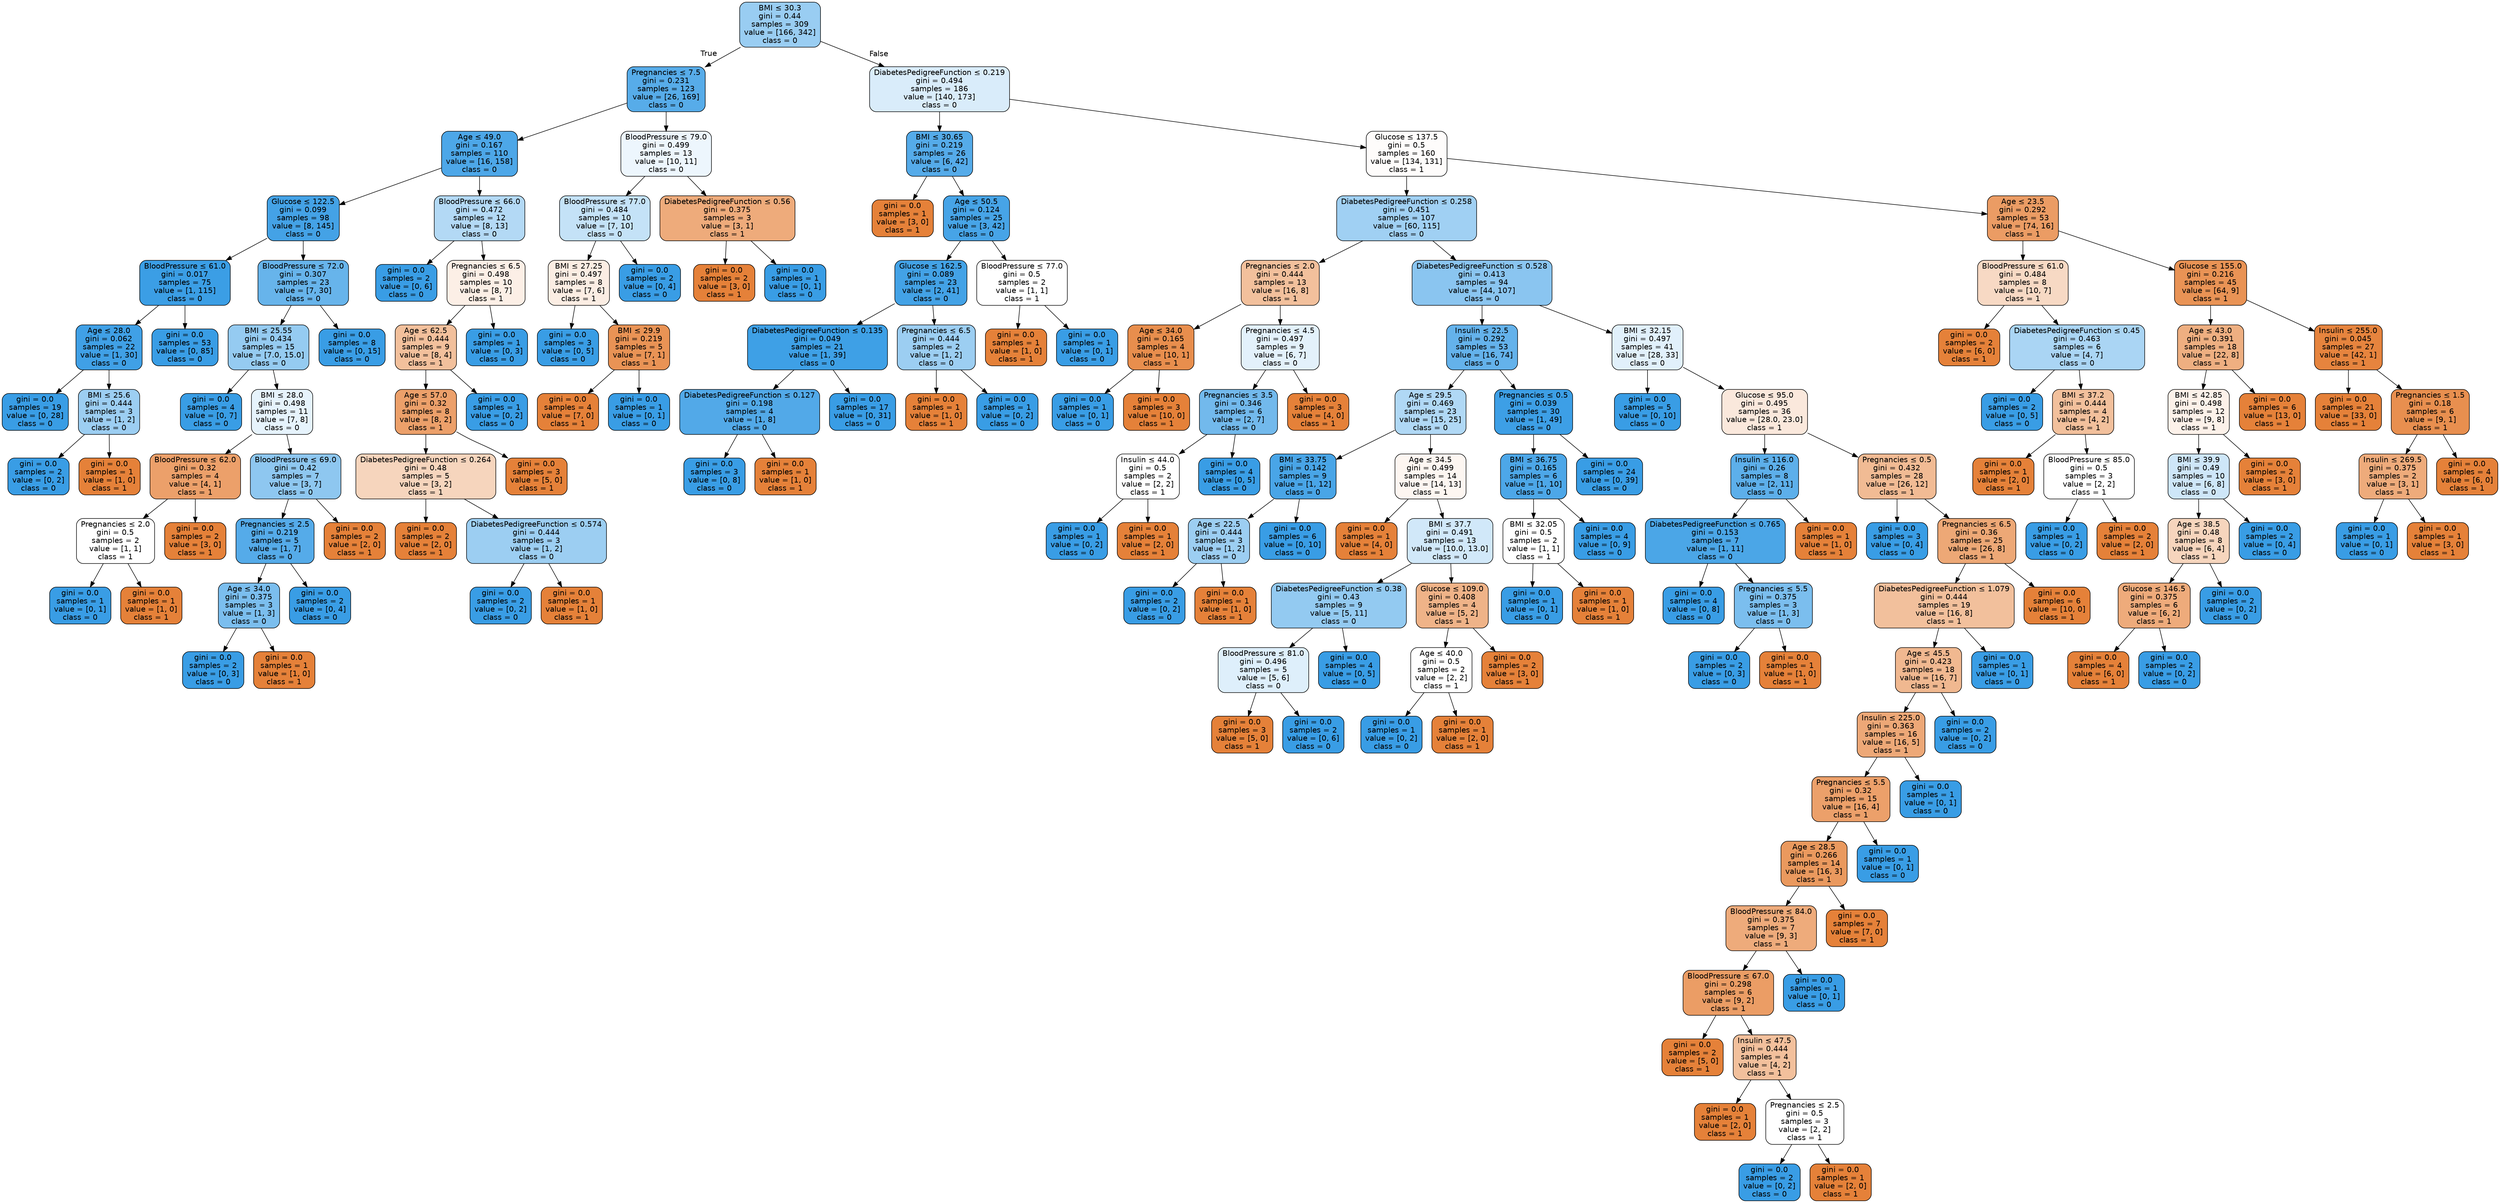 digraph Tree {
node [shape=box, style="filled, rounded", color="black", fontname="helvetica"] ;
edge [fontname="helvetica"] ;
0 [label=<BMI &le; 30.3<br/>gini = 0.44<br/>samples = 309<br/>value = [166, 342]<br/>class = 0>, fillcolor="#99cdf2"] ;
1 [label=<Pregnancies &le; 7.5<br/>gini = 0.231<br/>samples = 123<br/>value = [26, 169]<br/>class = 0>, fillcolor="#57ace9"] ;
0 -> 1 [labeldistance=2.5, labelangle=45, headlabel="True"] ;
2 [label=<Age &le; 49.0<br/>gini = 0.167<br/>samples = 110<br/>value = [16, 158]<br/>class = 0>, fillcolor="#4da7e8"] ;
1 -> 2 ;
3 [label=<Glucose &le; 122.5<br/>gini = 0.099<br/>samples = 98<br/>value = [8, 145]<br/>class = 0>, fillcolor="#44a2e6"] ;
2 -> 3 ;
4 [label=<BloodPressure &le; 61.0<br/>gini = 0.017<br/>samples = 75<br/>value = [1, 115]<br/>class = 0>, fillcolor="#3b9ee5"] ;
3 -> 4 ;
5 [label=<Age &le; 28.0<br/>gini = 0.062<br/>samples = 22<br/>value = [1, 30]<br/>class = 0>, fillcolor="#40a0e6"] ;
4 -> 5 ;
6 [label=<gini = 0.0<br/>samples = 19<br/>value = [0, 28]<br/>class = 0>, fillcolor="#399de5"] ;
5 -> 6 ;
7 [label=<BMI &le; 25.6<br/>gini = 0.444<br/>samples = 3<br/>value = [1, 2]<br/>class = 0>, fillcolor="#9ccef2"] ;
5 -> 7 ;
8 [label=<gini = 0.0<br/>samples = 2<br/>value = [0, 2]<br/>class = 0>, fillcolor="#399de5"] ;
7 -> 8 ;
9 [label=<gini = 0.0<br/>samples = 1<br/>value = [1, 0]<br/>class = 1>, fillcolor="#e58139"] ;
7 -> 9 ;
10 [label=<gini = 0.0<br/>samples = 53<br/>value = [0, 85]<br/>class = 0>, fillcolor="#399de5"] ;
4 -> 10 ;
11 [label=<BloodPressure &le; 72.0<br/>gini = 0.307<br/>samples = 23<br/>value = [7, 30]<br/>class = 0>, fillcolor="#67b4eb"] ;
3 -> 11 ;
12 [label=<BMI &le; 25.55<br/>gini = 0.434<br/>samples = 15<br/>value = [7.0, 15.0]<br/>class = 0>, fillcolor="#95cbf1"] ;
11 -> 12 ;
13 [label=<gini = 0.0<br/>samples = 4<br/>value = [0, 7]<br/>class = 0>, fillcolor="#399de5"] ;
12 -> 13 ;
14 [label=<BMI &le; 28.0<br/>gini = 0.498<br/>samples = 11<br/>value = [7, 8]<br/>class = 0>, fillcolor="#e6f3fc"] ;
12 -> 14 ;
15 [label=<BloodPressure &le; 62.0<br/>gini = 0.32<br/>samples = 4<br/>value = [4, 1]<br/>class = 1>, fillcolor="#eca06a"] ;
14 -> 15 ;
16 [label=<Pregnancies &le; 2.0<br/>gini = 0.5<br/>samples = 2<br/>value = [1, 1]<br/>class = 1>, fillcolor="#ffffff"] ;
15 -> 16 ;
17 [label=<gini = 0.0<br/>samples = 1<br/>value = [0, 1]<br/>class = 0>, fillcolor="#399de5"] ;
16 -> 17 ;
18 [label=<gini = 0.0<br/>samples = 1<br/>value = [1, 0]<br/>class = 1>, fillcolor="#e58139"] ;
16 -> 18 ;
19 [label=<gini = 0.0<br/>samples = 2<br/>value = [3, 0]<br/>class = 1>, fillcolor="#e58139"] ;
15 -> 19 ;
20 [label=<BloodPressure &le; 69.0<br/>gini = 0.42<br/>samples = 7<br/>value = [3, 7]<br/>class = 0>, fillcolor="#8ec7f0"] ;
14 -> 20 ;
21 [label=<Pregnancies &le; 2.5<br/>gini = 0.219<br/>samples = 5<br/>value = [1, 7]<br/>class = 0>, fillcolor="#55abe9"] ;
20 -> 21 ;
22 [label=<Age &le; 34.0<br/>gini = 0.375<br/>samples = 3<br/>value = [1, 3]<br/>class = 0>, fillcolor="#7bbeee"] ;
21 -> 22 ;
23 [label=<gini = 0.0<br/>samples = 2<br/>value = [0, 3]<br/>class = 0>, fillcolor="#399de5"] ;
22 -> 23 ;
24 [label=<gini = 0.0<br/>samples = 1<br/>value = [1, 0]<br/>class = 1>, fillcolor="#e58139"] ;
22 -> 24 ;
25 [label=<gini = 0.0<br/>samples = 2<br/>value = [0, 4]<br/>class = 0>, fillcolor="#399de5"] ;
21 -> 25 ;
26 [label=<gini = 0.0<br/>samples = 2<br/>value = [2, 0]<br/>class = 1>, fillcolor="#e58139"] ;
20 -> 26 ;
27 [label=<gini = 0.0<br/>samples = 8<br/>value = [0, 15]<br/>class = 0>, fillcolor="#399de5"] ;
11 -> 27 ;
28 [label=<BloodPressure &le; 66.0<br/>gini = 0.472<br/>samples = 12<br/>value = [8, 13]<br/>class = 0>, fillcolor="#b3d9f5"] ;
2 -> 28 ;
29 [label=<gini = 0.0<br/>samples = 2<br/>value = [0, 6]<br/>class = 0>, fillcolor="#399de5"] ;
28 -> 29 ;
30 [label=<Pregnancies &le; 6.5<br/>gini = 0.498<br/>samples = 10<br/>value = [8, 7]<br/>class = 1>, fillcolor="#fcefe6"] ;
28 -> 30 ;
31 [label=<Age &le; 62.5<br/>gini = 0.444<br/>samples = 9<br/>value = [8, 4]<br/>class = 1>, fillcolor="#f2c09c"] ;
30 -> 31 ;
32 [label=<Age &le; 57.0<br/>gini = 0.32<br/>samples = 8<br/>value = [8, 2]<br/>class = 1>, fillcolor="#eca06a"] ;
31 -> 32 ;
33 [label=<DiabetesPedigreeFunction &le; 0.264<br/>gini = 0.48<br/>samples = 5<br/>value = [3, 2]<br/>class = 1>, fillcolor="#f6d5bd"] ;
32 -> 33 ;
34 [label=<gini = 0.0<br/>samples = 2<br/>value = [2, 0]<br/>class = 1>, fillcolor="#e58139"] ;
33 -> 34 ;
35 [label=<DiabetesPedigreeFunction &le; 0.574<br/>gini = 0.444<br/>samples = 3<br/>value = [1, 2]<br/>class = 0>, fillcolor="#9ccef2"] ;
33 -> 35 ;
36 [label=<gini = 0.0<br/>samples = 2<br/>value = [0, 2]<br/>class = 0>, fillcolor="#399de5"] ;
35 -> 36 ;
37 [label=<gini = 0.0<br/>samples = 1<br/>value = [1, 0]<br/>class = 1>, fillcolor="#e58139"] ;
35 -> 37 ;
38 [label=<gini = 0.0<br/>samples = 3<br/>value = [5, 0]<br/>class = 1>, fillcolor="#e58139"] ;
32 -> 38 ;
39 [label=<gini = 0.0<br/>samples = 1<br/>value = [0, 2]<br/>class = 0>, fillcolor="#399de5"] ;
31 -> 39 ;
40 [label=<gini = 0.0<br/>samples = 1<br/>value = [0, 3]<br/>class = 0>, fillcolor="#399de5"] ;
30 -> 40 ;
41 [label=<BloodPressure &le; 79.0<br/>gini = 0.499<br/>samples = 13<br/>value = [10, 11]<br/>class = 0>, fillcolor="#edf6fd"] ;
1 -> 41 ;
42 [label=<BloodPressure &le; 77.0<br/>gini = 0.484<br/>samples = 10<br/>value = [7, 10]<br/>class = 0>, fillcolor="#c4e2f7"] ;
41 -> 42 ;
43 [label=<BMI &le; 27.25<br/>gini = 0.497<br/>samples = 8<br/>value = [7, 6]<br/>class = 1>, fillcolor="#fbede3"] ;
42 -> 43 ;
44 [label=<gini = 0.0<br/>samples = 3<br/>value = [0, 5]<br/>class = 0>, fillcolor="#399de5"] ;
43 -> 44 ;
45 [label=<BMI &le; 29.9<br/>gini = 0.219<br/>samples = 5<br/>value = [7, 1]<br/>class = 1>, fillcolor="#e99355"] ;
43 -> 45 ;
46 [label=<gini = 0.0<br/>samples = 4<br/>value = [7, 0]<br/>class = 1>, fillcolor="#e58139"] ;
45 -> 46 ;
47 [label=<gini = 0.0<br/>samples = 1<br/>value = [0, 1]<br/>class = 0>, fillcolor="#399de5"] ;
45 -> 47 ;
48 [label=<gini = 0.0<br/>samples = 2<br/>value = [0, 4]<br/>class = 0>, fillcolor="#399de5"] ;
42 -> 48 ;
49 [label=<DiabetesPedigreeFunction &le; 0.56<br/>gini = 0.375<br/>samples = 3<br/>value = [3, 1]<br/>class = 1>, fillcolor="#eeab7b"] ;
41 -> 49 ;
50 [label=<gini = 0.0<br/>samples = 2<br/>value = [3, 0]<br/>class = 1>, fillcolor="#e58139"] ;
49 -> 50 ;
51 [label=<gini = 0.0<br/>samples = 1<br/>value = [0, 1]<br/>class = 0>, fillcolor="#399de5"] ;
49 -> 51 ;
52 [label=<DiabetesPedigreeFunction &le; 0.219<br/>gini = 0.494<br/>samples = 186<br/>value = [140, 173]<br/>class = 0>, fillcolor="#d9ecfa"] ;
0 -> 52 [labeldistance=2.5, labelangle=-45, headlabel="False"] ;
53 [label=<BMI &le; 30.65<br/>gini = 0.219<br/>samples = 26<br/>value = [6, 42]<br/>class = 0>, fillcolor="#55abe9"] ;
52 -> 53 ;
54 [label=<gini = 0.0<br/>samples = 1<br/>value = [3, 0]<br/>class = 1>, fillcolor="#e58139"] ;
53 -> 54 ;
55 [label=<Age &le; 50.5<br/>gini = 0.124<br/>samples = 25<br/>value = [3, 42]<br/>class = 0>, fillcolor="#47a4e7"] ;
53 -> 55 ;
56 [label=<Glucose &le; 162.5<br/>gini = 0.089<br/>samples = 23<br/>value = [2, 41]<br/>class = 0>, fillcolor="#43a2e6"] ;
55 -> 56 ;
57 [label=<DiabetesPedigreeFunction &le; 0.135<br/>gini = 0.049<br/>samples = 21<br/>value = [1, 39]<br/>class = 0>, fillcolor="#3ea0e6"] ;
56 -> 57 ;
58 [label=<DiabetesPedigreeFunction &le; 0.127<br/>gini = 0.198<br/>samples = 4<br/>value = [1, 8]<br/>class = 0>, fillcolor="#52a9e8"] ;
57 -> 58 ;
59 [label=<gini = 0.0<br/>samples = 3<br/>value = [0, 8]<br/>class = 0>, fillcolor="#399de5"] ;
58 -> 59 ;
60 [label=<gini = 0.0<br/>samples = 1<br/>value = [1, 0]<br/>class = 1>, fillcolor="#e58139"] ;
58 -> 60 ;
61 [label=<gini = 0.0<br/>samples = 17<br/>value = [0, 31]<br/>class = 0>, fillcolor="#399de5"] ;
57 -> 61 ;
62 [label=<Pregnancies &le; 6.5<br/>gini = 0.444<br/>samples = 2<br/>value = [1, 2]<br/>class = 0>, fillcolor="#9ccef2"] ;
56 -> 62 ;
63 [label=<gini = 0.0<br/>samples = 1<br/>value = [1, 0]<br/>class = 1>, fillcolor="#e58139"] ;
62 -> 63 ;
64 [label=<gini = 0.0<br/>samples = 1<br/>value = [0, 2]<br/>class = 0>, fillcolor="#399de5"] ;
62 -> 64 ;
65 [label=<BloodPressure &le; 77.0<br/>gini = 0.5<br/>samples = 2<br/>value = [1, 1]<br/>class = 1>, fillcolor="#ffffff"] ;
55 -> 65 ;
66 [label=<gini = 0.0<br/>samples = 1<br/>value = [1, 0]<br/>class = 1>, fillcolor="#e58139"] ;
65 -> 66 ;
67 [label=<gini = 0.0<br/>samples = 1<br/>value = [0, 1]<br/>class = 0>, fillcolor="#399de5"] ;
65 -> 67 ;
68 [label=<Glucose &le; 137.5<br/>gini = 0.5<br/>samples = 160<br/>value = [134, 131]<br/>class = 1>, fillcolor="#fefcfb"] ;
52 -> 68 ;
69 [label=<DiabetesPedigreeFunction &le; 0.258<br/>gini = 0.451<br/>samples = 107<br/>value = [60, 115]<br/>class = 0>, fillcolor="#a0d0f3"] ;
68 -> 69 ;
70 [label=<Pregnancies &le; 2.0<br/>gini = 0.444<br/>samples = 13<br/>value = [16, 8]<br/>class = 1>, fillcolor="#f2c09c"] ;
69 -> 70 ;
71 [label=<Age &le; 34.0<br/>gini = 0.165<br/>samples = 4<br/>value = [10, 1]<br/>class = 1>, fillcolor="#e88e4d"] ;
70 -> 71 ;
72 [label=<gini = 0.0<br/>samples = 1<br/>value = [0, 1]<br/>class = 0>, fillcolor="#399de5"] ;
71 -> 72 ;
73 [label=<gini = 0.0<br/>samples = 3<br/>value = [10, 0]<br/>class = 1>, fillcolor="#e58139"] ;
71 -> 73 ;
74 [label=<Pregnancies &le; 4.5<br/>gini = 0.497<br/>samples = 9<br/>value = [6, 7]<br/>class = 0>, fillcolor="#e3f1fb"] ;
70 -> 74 ;
75 [label=<Pregnancies &le; 3.5<br/>gini = 0.346<br/>samples = 6<br/>value = [2, 7]<br/>class = 0>, fillcolor="#72b9ec"] ;
74 -> 75 ;
76 [label=<Insulin &le; 44.0<br/>gini = 0.5<br/>samples = 2<br/>value = [2, 2]<br/>class = 1>, fillcolor="#ffffff"] ;
75 -> 76 ;
77 [label=<gini = 0.0<br/>samples = 1<br/>value = [0, 2]<br/>class = 0>, fillcolor="#399de5"] ;
76 -> 77 ;
78 [label=<gini = 0.0<br/>samples = 1<br/>value = [2, 0]<br/>class = 1>, fillcolor="#e58139"] ;
76 -> 78 ;
79 [label=<gini = 0.0<br/>samples = 4<br/>value = [0, 5]<br/>class = 0>, fillcolor="#399de5"] ;
75 -> 79 ;
80 [label=<gini = 0.0<br/>samples = 3<br/>value = [4, 0]<br/>class = 1>, fillcolor="#e58139"] ;
74 -> 80 ;
81 [label=<DiabetesPedigreeFunction &le; 0.528<br/>gini = 0.413<br/>samples = 94<br/>value = [44, 107]<br/>class = 0>, fillcolor="#8ac5f0"] ;
69 -> 81 ;
82 [label=<Insulin &le; 22.5<br/>gini = 0.292<br/>samples = 53<br/>value = [16, 74]<br/>class = 0>, fillcolor="#64b2eb"] ;
81 -> 82 ;
83 [label=<Age &le; 29.5<br/>gini = 0.469<br/>samples = 23<br/>value = [15, 25]<br/>class = 0>, fillcolor="#b0d8f5"] ;
82 -> 83 ;
84 [label=<BMI &le; 33.75<br/>gini = 0.142<br/>samples = 9<br/>value = [1, 12]<br/>class = 0>, fillcolor="#49a5e7"] ;
83 -> 84 ;
85 [label=<Age &le; 22.5<br/>gini = 0.444<br/>samples = 3<br/>value = [1, 2]<br/>class = 0>, fillcolor="#9ccef2"] ;
84 -> 85 ;
86 [label=<gini = 0.0<br/>samples = 2<br/>value = [0, 2]<br/>class = 0>, fillcolor="#399de5"] ;
85 -> 86 ;
87 [label=<gini = 0.0<br/>samples = 1<br/>value = [1, 0]<br/>class = 1>, fillcolor="#e58139"] ;
85 -> 87 ;
88 [label=<gini = 0.0<br/>samples = 6<br/>value = [0, 10]<br/>class = 0>, fillcolor="#399de5"] ;
84 -> 88 ;
89 [label=<Age &le; 34.5<br/>gini = 0.499<br/>samples = 14<br/>value = [14, 13]<br/>class = 1>, fillcolor="#fdf6f1"] ;
83 -> 89 ;
90 [label=<gini = 0.0<br/>samples = 1<br/>value = [4, 0]<br/>class = 1>, fillcolor="#e58139"] ;
89 -> 90 ;
91 [label=<BMI &le; 37.7<br/>gini = 0.491<br/>samples = 13<br/>value = [10.0, 13.0]<br/>class = 0>, fillcolor="#d1e8f9"] ;
89 -> 91 ;
92 [label=<DiabetesPedigreeFunction &le; 0.38<br/>gini = 0.43<br/>samples = 9<br/>value = [5, 11]<br/>class = 0>, fillcolor="#93caf1"] ;
91 -> 92 ;
93 [label=<BloodPressure &le; 81.0<br/>gini = 0.496<br/>samples = 5<br/>value = [5, 6]<br/>class = 0>, fillcolor="#deeffb"] ;
92 -> 93 ;
94 [label=<gini = 0.0<br/>samples = 3<br/>value = [5, 0]<br/>class = 1>, fillcolor="#e58139"] ;
93 -> 94 ;
95 [label=<gini = 0.0<br/>samples = 2<br/>value = [0, 6]<br/>class = 0>, fillcolor="#399de5"] ;
93 -> 95 ;
96 [label=<gini = 0.0<br/>samples = 4<br/>value = [0, 5]<br/>class = 0>, fillcolor="#399de5"] ;
92 -> 96 ;
97 [label=<Glucose &le; 109.0<br/>gini = 0.408<br/>samples = 4<br/>value = [5, 2]<br/>class = 1>, fillcolor="#efb388"] ;
91 -> 97 ;
98 [label=<Age &le; 40.0<br/>gini = 0.5<br/>samples = 2<br/>value = [2, 2]<br/>class = 1>, fillcolor="#ffffff"] ;
97 -> 98 ;
99 [label=<gini = 0.0<br/>samples = 1<br/>value = [0, 2]<br/>class = 0>, fillcolor="#399de5"] ;
98 -> 99 ;
100 [label=<gini = 0.0<br/>samples = 1<br/>value = [2, 0]<br/>class = 1>, fillcolor="#e58139"] ;
98 -> 100 ;
101 [label=<gini = 0.0<br/>samples = 2<br/>value = [3, 0]<br/>class = 1>, fillcolor="#e58139"] ;
97 -> 101 ;
102 [label=<Pregnancies &le; 0.5<br/>gini = 0.039<br/>samples = 30<br/>value = [1, 49]<br/>class = 0>, fillcolor="#3d9fe6"] ;
82 -> 102 ;
103 [label=<BMI &le; 36.75<br/>gini = 0.165<br/>samples = 6<br/>value = [1, 10]<br/>class = 0>, fillcolor="#4da7e8"] ;
102 -> 103 ;
104 [label=<BMI &le; 32.05<br/>gini = 0.5<br/>samples = 2<br/>value = [1, 1]<br/>class = 1>, fillcolor="#ffffff"] ;
103 -> 104 ;
105 [label=<gini = 0.0<br/>samples = 1<br/>value = [0, 1]<br/>class = 0>, fillcolor="#399de5"] ;
104 -> 105 ;
106 [label=<gini = 0.0<br/>samples = 1<br/>value = [1, 0]<br/>class = 1>, fillcolor="#e58139"] ;
104 -> 106 ;
107 [label=<gini = 0.0<br/>samples = 4<br/>value = [0, 9]<br/>class = 0>, fillcolor="#399de5"] ;
103 -> 107 ;
108 [label=<gini = 0.0<br/>samples = 24<br/>value = [0, 39]<br/>class = 0>, fillcolor="#399de5"] ;
102 -> 108 ;
109 [label=<BMI &le; 32.15<br/>gini = 0.497<br/>samples = 41<br/>value = [28, 33]<br/>class = 0>, fillcolor="#e1f0fb"] ;
81 -> 109 ;
110 [label=<gini = 0.0<br/>samples = 5<br/>value = [0, 10]<br/>class = 0>, fillcolor="#399de5"] ;
109 -> 110 ;
111 [label=<Glucose &le; 95.0<br/>gini = 0.495<br/>samples = 36<br/>value = [28.0, 23.0]<br/>class = 1>, fillcolor="#fae8dc"] ;
109 -> 111 ;
112 [label=<Insulin &le; 116.0<br/>gini = 0.26<br/>samples = 8<br/>value = [2, 11]<br/>class = 0>, fillcolor="#5dafea"] ;
111 -> 112 ;
113 [label=<DiabetesPedigreeFunction &le; 0.765<br/>gini = 0.153<br/>samples = 7<br/>value = [1, 11]<br/>class = 0>, fillcolor="#4ba6e7"] ;
112 -> 113 ;
114 [label=<gini = 0.0<br/>samples = 4<br/>value = [0, 8]<br/>class = 0>, fillcolor="#399de5"] ;
113 -> 114 ;
115 [label=<Pregnancies &le; 5.5<br/>gini = 0.375<br/>samples = 3<br/>value = [1, 3]<br/>class = 0>, fillcolor="#7bbeee"] ;
113 -> 115 ;
116 [label=<gini = 0.0<br/>samples = 2<br/>value = [0, 3]<br/>class = 0>, fillcolor="#399de5"] ;
115 -> 116 ;
117 [label=<gini = 0.0<br/>samples = 1<br/>value = [1, 0]<br/>class = 1>, fillcolor="#e58139"] ;
115 -> 117 ;
118 [label=<gini = 0.0<br/>samples = 1<br/>value = [1, 0]<br/>class = 1>, fillcolor="#e58139"] ;
112 -> 118 ;
119 [label=<Pregnancies &le; 0.5<br/>gini = 0.432<br/>samples = 28<br/>value = [26, 12]<br/>class = 1>, fillcolor="#f1bb94"] ;
111 -> 119 ;
120 [label=<gini = 0.0<br/>samples = 3<br/>value = [0, 4]<br/>class = 0>, fillcolor="#399de5"] ;
119 -> 120 ;
121 [label=<Pregnancies &le; 6.5<br/>gini = 0.36<br/>samples = 25<br/>value = [26, 8]<br/>class = 1>, fillcolor="#eda876"] ;
119 -> 121 ;
122 [label=<DiabetesPedigreeFunction &le; 1.079<br/>gini = 0.444<br/>samples = 19<br/>value = [16, 8]<br/>class = 1>, fillcolor="#f2c09c"] ;
121 -> 122 ;
123 [label=<Age &le; 45.5<br/>gini = 0.423<br/>samples = 18<br/>value = [16, 7]<br/>class = 1>, fillcolor="#f0b890"] ;
122 -> 123 ;
124 [label=<Insulin &le; 225.0<br/>gini = 0.363<br/>samples = 16<br/>value = [16, 5]<br/>class = 1>, fillcolor="#eda877"] ;
123 -> 124 ;
125 [label=<Pregnancies &le; 5.5<br/>gini = 0.32<br/>samples = 15<br/>value = [16, 4]<br/>class = 1>, fillcolor="#eca06a"] ;
124 -> 125 ;
126 [label=<Age &le; 28.5<br/>gini = 0.266<br/>samples = 14<br/>value = [16, 3]<br/>class = 1>, fillcolor="#ea995e"] ;
125 -> 126 ;
127 [label=<BloodPressure &le; 84.0<br/>gini = 0.375<br/>samples = 7<br/>value = [9, 3]<br/>class = 1>, fillcolor="#eeab7b"] ;
126 -> 127 ;
128 [label=<BloodPressure &le; 67.0<br/>gini = 0.298<br/>samples = 6<br/>value = [9, 2]<br/>class = 1>, fillcolor="#eb9d65"] ;
127 -> 128 ;
129 [label=<gini = 0.0<br/>samples = 2<br/>value = [5, 0]<br/>class = 1>, fillcolor="#e58139"] ;
128 -> 129 ;
130 [label=<Insulin &le; 47.5<br/>gini = 0.444<br/>samples = 4<br/>value = [4, 2]<br/>class = 1>, fillcolor="#f2c09c"] ;
128 -> 130 ;
131 [label=<gini = 0.0<br/>samples = 1<br/>value = [2, 0]<br/>class = 1>, fillcolor="#e58139"] ;
130 -> 131 ;
132 [label=<Pregnancies &le; 2.5<br/>gini = 0.5<br/>samples = 3<br/>value = [2, 2]<br/>class = 1>, fillcolor="#ffffff"] ;
130 -> 132 ;
133 [label=<gini = 0.0<br/>samples = 2<br/>value = [0, 2]<br/>class = 0>, fillcolor="#399de5"] ;
132 -> 133 ;
134 [label=<gini = 0.0<br/>samples = 1<br/>value = [2, 0]<br/>class = 1>, fillcolor="#e58139"] ;
132 -> 134 ;
135 [label=<gini = 0.0<br/>samples = 1<br/>value = [0, 1]<br/>class = 0>, fillcolor="#399de5"] ;
127 -> 135 ;
136 [label=<gini = 0.0<br/>samples = 7<br/>value = [7, 0]<br/>class = 1>, fillcolor="#e58139"] ;
126 -> 136 ;
137 [label=<gini = 0.0<br/>samples = 1<br/>value = [0, 1]<br/>class = 0>, fillcolor="#399de5"] ;
125 -> 137 ;
138 [label=<gini = 0.0<br/>samples = 1<br/>value = [0, 1]<br/>class = 0>, fillcolor="#399de5"] ;
124 -> 138 ;
139 [label=<gini = 0.0<br/>samples = 2<br/>value = [0, 2]<br/>class = 0>, fillcolor="#399de5"] ;
123 -> 139 ;
140 [label=<gini = 0.0<br/>samples = 1<br/>value = [0, 1]<br/>class = 0>, fillcolor="#399de5"] ;
122 -> 140 ;
141 [label=<gini = 0.0<br/>samples = 6<br/>value = [10, 0]<br/>class = 1>, fillcolor="#e58139"] ;
121 -> 141 ;
142 [label=<Age &le; 23.5<br/>gini = 0.292<br/>samples = 53<br/>value = [74, 16]<br/>class = 1>, fillcolor="#eb9c64"] ;
68 -> 142 ;
143 [label=<BloodPressure &le; 61.0<br/>gini = 0.484<br/>samples = 8<br/>value = [10, 7]<br/>class = 1>, fillcolor="#f7d9c4"] ;
142 -> 143 ;
144 [label=<gini = 0.0<br/>samples = 2<br/>value = [6, 0]<br/>class = 1>, fillcolor="#e58139"] ;
143 -> 144 ;
145 [label=<DiabetesPedigreeFunction &le; 0.45<br/>gini = 0.463<br/>samples = 6<br/>value = [4, 7]<br/>class = 0>, fillcolor="#aad5f4"] ;
143 -> 145 ;
146 [label=<gini = 0.0<br/>samples = 2<br/>value = [0, 5]<br/>class = 0>, fillcolor="#399de5"] ;
145 -> 146 ;
147 [label=<BMI &le; 37.2<br/>gini = 0.444<br/>samples = 4<br/>value = [4, 2]<br/>class = 1>, fillcolor="#f2c09c"] ;
145 -> 147 ;
148 [label=<gini = 0.0<br/>samples = 1<br/>value = [2, 0]<br/>class = 1>, fillcolor="#e58139"] ;
147 -> 148 ;
149 [label=<BloodPressure &le; 85.0<br/>gini = 0.5<br/>samples = 3<br/>value = [2, 2]<br/>class = 1>, fillcolor="#ffffff"] ;
147 -> 149 ;
150 [label=<gini = 0.0<br/>samples = 1<br/>value = [0, 2]<br/>class = 0>, fillcolor="#399de5"] ;
149 -> 150 ;
151 [label=<gini = 0.0<br/>samples = 2<br/>value = [2, 0]<br/>class = 1>, fillcolor="#e58139"] ;
149 -> 151 ;
152 [label=<Glucose &le; 155.0<br/>gini = 0.216<br/>samples = 45<br/>value = [64, 9]<br/>class = 1>, fillcolor="#e99355"] ;
142 -> 152 ;
153 [label=<Age &le; 43.0<br/>gini = 0.391<br/>samples = 18<br/>value = [22, 8]<br/>class = 1>, fillcolor="#eeaf81"] ;
152 -> 153 ;
154 [label=<BMI &le; 42.85<br/>gini = 0.498<br/>samples = 12<br/>value = [9, 8]<br/>class = 1>, fillcolor="#fcf1e9"] ;
153 -> 154 ;
155 [label=<BMI &le; 39.9<br/>gini = 0.49<br/>samples = 10<br/>value = [6, 8]<br/>class = 0>, fillcolor="#cee6f8"] ;
154 -> 155 ;
156 [label=<Age &le; 38.5<br/>gini = 0.48<br/>samples = 8<br/>value = [6, 4]<br/>class = 1>, fillcolor="#f6d5bd"] ;
155 -> 156 ;
157 [label=<Glucose &le; 146.5<br/>gini = 0.375<br/>samples = 6<br/>value = [6, 2]<br/>class = 1>, fillcolor="#eeab7b"] ;
156 -> 157 ;
158 [label=<gini = 0.0<br/>samples = 4<br/>value = [6, 0]<br/>class = 1>, fillcolor="#e58139"] ;
157 -> 158 ;
159 [label=<gini = 0.0<br/>samples = 2<br/>value = [0, 2]<br/>class = 0>, fillcolor="#399de5"] ;
157 -> 159 ;
160 [label=<gini = 0.0<br/>samples = 2<br/>value = [0, 2]<br/>class = 0>, fillcolor="#399de5"] ;
156 -> 160 ;
161 [label=<gini = 0.0<br/>samples = 2<br/>value = [0, 4]<br/>class = 0>, fillcolor="#399de5"] ;
155 -> 161 ;
162 [label=<gini = 0.0<br/>samples = 2<br/>value = [3, 0]<br/>class = 1>, fillcolor="#e58139"] ;
154 -> 162 ;
163 [label=<gini = 0.0<br/>samples = 6<br/>value = [13, 0]<br/>class = 1>, fillcolor="#e58139"] ;
153 -> 163 ;
164 [label=<Insulin &le; 255.0<br/>gini = 0.045<br/>samples = 27<br/>value = [42, 1]<br/>class = 1>, fillcolor="#e6843e"] ;
152 -> 164 ;
165 [label=<gini = 0.0<br/>samples = 21<br/>value = [33, 0]<br/>class = 1>, fillcolor="#e58139"] ;
164 -> 165 ;
166 [label=<Pregnancies &le; 1.5<br/>gini = 0.18<br/>samples = 6<br/>value = [9, 1]<br/>class = 1>, fillcolor="#e88f4f"] ;
164 -> 166 ;
167 [label=<Insulin &le; 269.5<br/>gini = 0.375<br/>samples = 2<br/>value = [3, 1]<br/>class = 1>, fillcolor="#eeab7b"] ;
166 -> 167 ;
168 [label=<gini = 0.0<br/>samples = 1<br/>value = [0, 1]<br/>class = 0>, fillcolor="#399de5"] ;
167 -> 168 ;
169 [label=<gini = 0.0<br/>samples = 1<br/>value = [3, 0]<br/>class = 1>, fillcolor="#e58139"] ;
167 -> 169 ;
170 [label=<gini = 0.0<br/>samples = 4<br/>value = [6, 0]<br/>class = 1>, fillcolor="#e58139"] ;
166 -> 170 ;
}